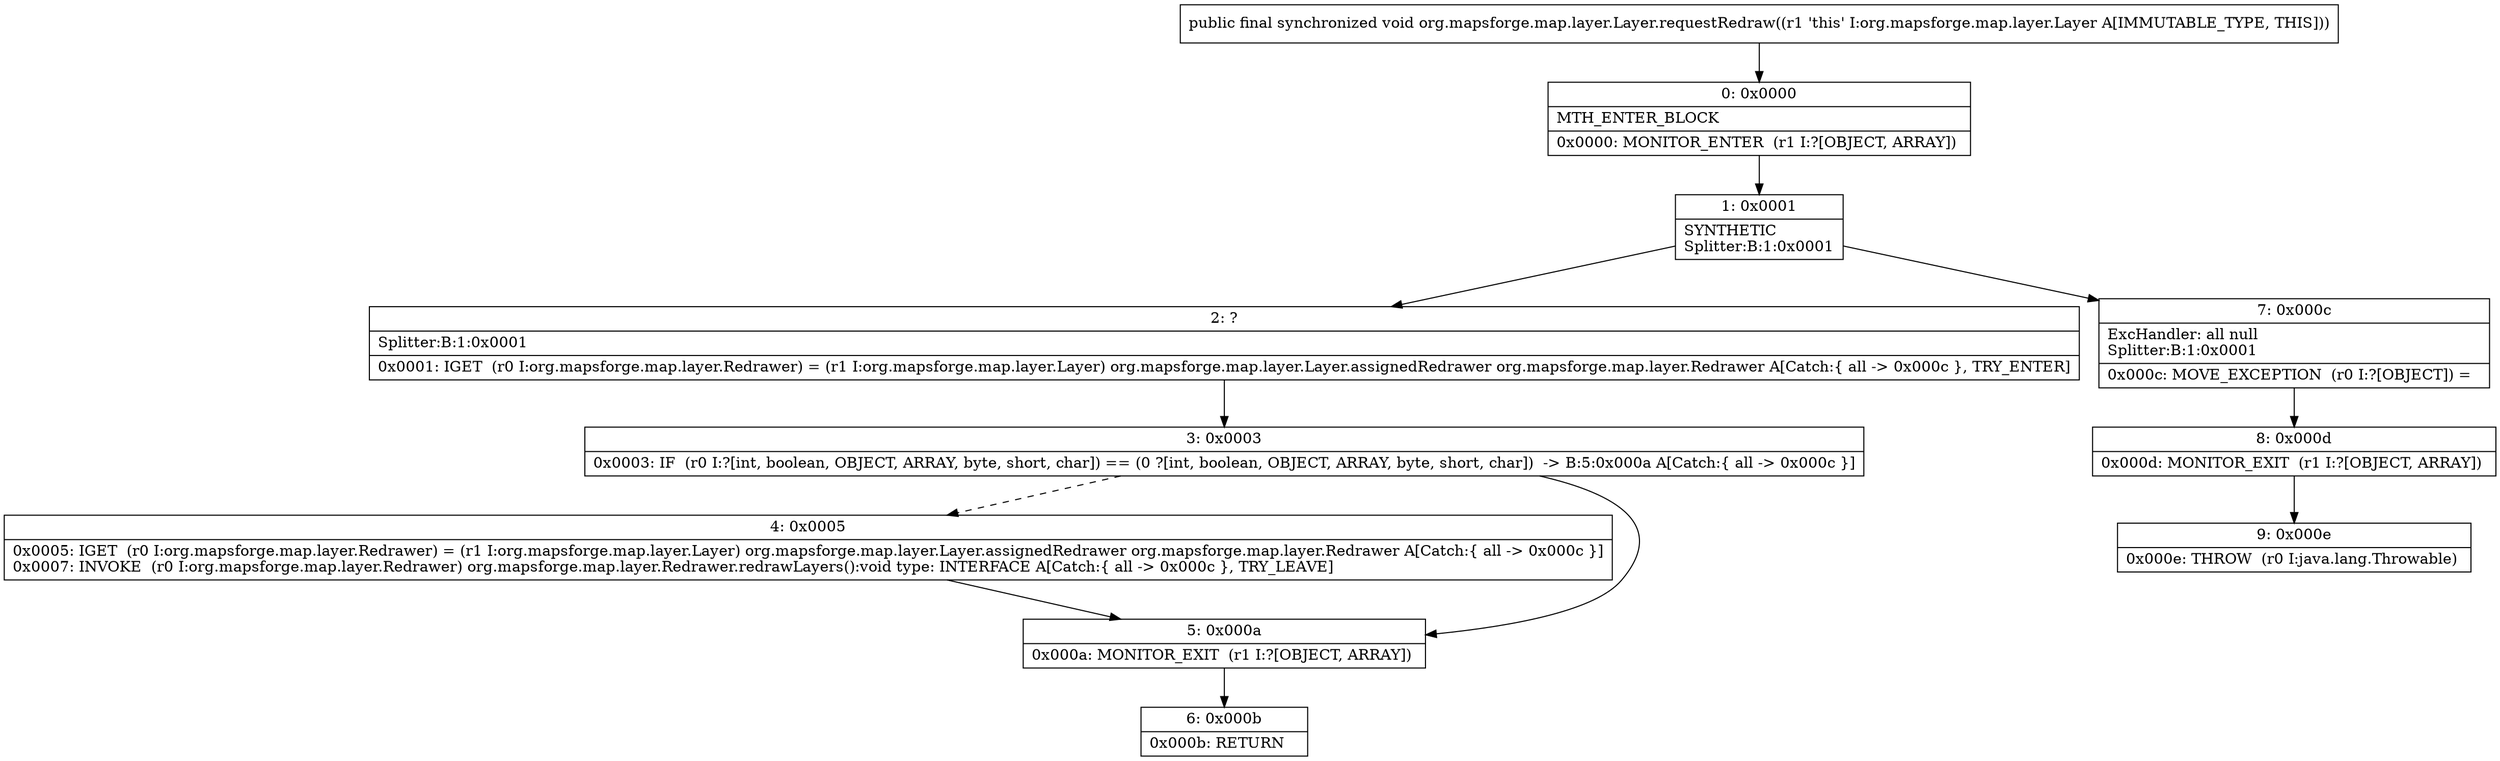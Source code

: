 digraph "CFG fororg.mapsforge.map.layer.Layer.requestRedraw()V" {
Node_0 [shape=record,label="{0\:\ 0x0000|MTH_ENTER_BLOCK\l|0x0000: MONITOR_ENTER  (r1 I:?[OBJECT, ARRAY]) \l}"];
Node_1 [shape=record,label="{1\:\ 0x0001|SYNTHETIC\lSplitter:B:1:0x0001\l}"];
Node_2 [shape=record,label="{2\:\ ?|Splitter:B:1:0x0001\l|0x0001: IGET  (r0 I:org.mapsforge.map.layer.Redrawer) = (r1 I:org.mapsforge.map.layer.Layer) org.mapsforge.map.layer.Layer.assignedRedrawer org.mapsforge.map.layer.Redrawer A[Catch:\{ all \-\> 0x000c \}, TRY_ENTER]\l}"];
Node_3 [shape=record,label="{3\:\ 0x0003|0x0003: IF  (r0 I:?[int, boolean, OBJECT, ARRAY, byte, short, char]) == (0 ?[int, boolean, OBJECT, ARRAY, byte, short, char])  \-\> B:5:0x000a A[Catch:\{ all \-\> 0x000c \}]\l}"];
Node_4 [shape=record,label="{4\:\ 0x0005|0x0005: IGET  (r0 I:org.mapsforge.map.layer.Redrawer) = (r1 I:org.mapsforge.map.layer.Layer) org.mapsforge.map.layer.Layer.assignedRedrawer org.mapsforge.map.layer.Redrawer A[Catch:\{ all \-\> 0x000c \}]\l0x0007: INVOKE  (r0 I:org.mapsforge.map.layer.Redrawer) org.mapsforge.map.layer.Redrawer.redrawLayers():void type: INTERFACE A[Catch:\{ all \-\> 0x000c \}, TRY_LEAVE]\l}"];
Node_5 [shape=record,label="{5\:\ 0x000a|0x000a: MONITOR_EXIT  (r1 I:?[OBJECT, ARRAY]) \l}"];
Node_6 [shape=record,label="{6\:\ 0x000b|0x000b: RETURN   \l}"];
Node_7 [shape=record,label="{7\:\ 0x000c|ExcHandler: all null\lSplitter:B:1:0x0001\l|0x000c: MOVE_EXCEPTION  (r0 I:?[OBJECT]) =  \l}"];
Node_8 [shape=record,label="{8\:\ 0x000d|0x000d: MONITOR_EXIT  (r1 I:?[OBJECT, ARRAY]) \l}"];
Node_9 [shape=record,label="{9\:\ 0x000e|0x000e: THROW  (r0 I:java.lang.Throwable) \l}"];
MethodNode[shape=record,label="{public final synchronized void org.mapsforge.map.layer.Layer.requestRedraw((r1 'this' I:org.mapsforge.map.layer.Layer A[IMMUTABLE_TYPE, THIS])) }"];
MethodNode -> Node_0;
Node_0 -> Node_1;
Node_1 -> Node_2;
Node_1 -> Node_7;
Node_2 -> Node_3;
Node_3 -> Node_4[style=dashed];
Node_3 -> Node_5;
Node_4 -> Node_5;
Node_5 -> Node_6;
Node_7 -> Node_8;
Node_8 -> Node_9;
}


